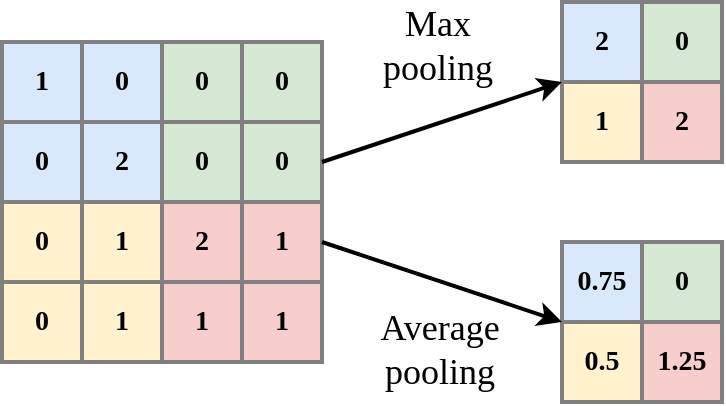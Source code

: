 <mxfile version="13.6.6" type="device"><diagram id="dQpW8egYbfsu3D8PJLDh" name="Page-1"><mxGraphModel dx="1422" dy="765" grid="1" gridSize="10" guides="1" tooltips="1" connect="1" arrows="1" fold="1" page="1" pageScale="1" pageWidth="827" pageHeight="1169" math="0" shadow="0"><root><mxCell id="0"/><mxCell id="1" parent="0"/><mxCell id="eOsY5kiC_wJJZvLTmouC-18" value="2" style="whiteSpace=wrap;html=1;aspect=fixed;horizontal=1;verticalAlign=middle;fontSize=14;fillColor=#dae8fc;fontStyle=1;strokeColor=#808080;strokeWidth=2;fontFamily=lmodern;" parent="1" vertex="1"><mxGeometry x="480" y="160" width="40" height="40" as="geometry"/></mxCell><mxCell id="eOsY5kiC_wJJZvLTmouC-20" value="0" style="whiteSpace=wrap;html=1;aspect=fixed;horizontal=1;verticalAlign=middle;fontSize=14;fillColor=#d5e8d4;fontStyle=1;strokeColor=#808080;strokeWidth=2;fontFamily=lmodern;" parent="1" vertex="1"><mxGeometry x="520" y="160" width="40" height="40" as="geometry"/></mxCell><mxCell id="eOsY5kiC_wJJZvLTmouC-21" value="1" style="whiteSpace=wrap;html=1;aspect=fixed;horizontal=1;verticalAlign=middle;fontSize=14;fillColor=#fff2cc;fontStyle=1;strokeColor=#808080;strokeWidth=2;fontFamily=lmodern;" parent="1" vertex="1"><mxGeometry x="480" y="200" width="40" height="40" as="geometry"/></mxCell><mxCell id="eOsY5kiC_wJJZvLTmouC-22" value="2" style="whiteSpace=wrap;html=1;aspect=fixed;horizontal=1;verticalAlign=middle;fontSize=14;fillColor=#f8cecc;fontStyle=1;strokeColor=#808080;strokeWidth=2;fontFamily=lmodern;" parent="1" vertex="1"><mxGeometry x="520" y="200" width="40" height="40" as="geometry"/></mxCell><mxCell id="eOsY5kiC_wJJZvLTmouC-23" value="1" style="whiteSpace=wrap;html=1;aspect=fixed;horizontal=1;verticalAlign=middle;fontSize=14;fillColor=#dae8fc;fontStyle=1;strokeColor=#808080;strokeWidth=2;fontFamily=lmodern;" parent="1" vertex="1"><mxGeometry x="200" y="180" width="40" height="40" as="geometry"/></mxCell><mxCell id="eOsY5kiC_wJJZvLTmouC-24" value="0" style="whiteSpace=wrap;html=1;aspect=fixed;horizontal=1;verticalAlign=middle;fontSize=14;fillColor=#dae8fc;fontStyle=1;strokeColor=#808080;strokeWidth=2;fontFamily=lmodern;" parent="1" vertex="1"><mxGeometry x="240" y="180" width="40" height="40" as="geometry"/></mxCell><mxCell id="eOsY5kiC_wJJZvLTmouC-25" value="0" style="whiteSpace=wrap;html=1;aspect=fixed;horizontal=1;verticalAlign=middle;fontSize=14;fillColor=#d5e8d4;fontStyle=1;strokeColor=#808080;strokeWidth=2;fontFamily=lmodern;" parent="1" vertex="1"><mxGeometry x="280" y="180" width="40" height="40" as="geometry"/></mxCell><mxCell id="eOsY5kiC_wJJZvLTmouC-26" value="0" style="whiteSpace=wrap;html=1;aspect=fixed;horizontal=1;verticalAlign=middle;fontSize=14;fillColor=#d5e8d4;fontStyle=1;strokeColor=#808080;strokeWidth=2;fontFamily=lmodern;" parent="1" vertex="1"><mxGeometry x="320" y="180" width="40" height="40" as="geometry"/></mxCell><mxCell id="eOsY5kiC_wJJZvLTmouC-27" value="0" style="whiteSpace=wrap;html=1;aspect=fixed;horizontal=1;verticalAlign=middle;fontSize=14;fillColor=#dae8fc;fontStyle=1;strokeColor=#808080;strokeWidth=2;fontFamily=lmodern;" parent="1" vertex="1"><mxGeometry x="200" y="220" width="40" height="40" as="geometry"/></mxCell><mxCell id="eOsY5kiC_wJJZvLTmouC-28" value="2" style="whiteSpace=wrap;html=1;aspect=fixed;horizontal=1;verticalAlign=middle;fontSize=14;fillColor=#dae8fc;fontStyle=1;strokeColor=#808080;strokeWidth=2;fontFamily=lmodern;" parent="1" vertex="1"><mxGeometry x="240" y="220" width="40" height="40" as="geometry"/></mxCell><mxCell id="eOsY5kiC_wJJZvLTmouC-29" value="0" style="whiteSpace=wrap;html=1;aspect=fixed;horizontal=1;verticalAlign=middle;fontSize=14;fillColor=#d5e8d4;fontStyle=1;strokeColor=#808080;strokeWidth=2;fontFamily=lmodern;" parent="1" vertex="1"><mxGeometry x="280" y="220" width="40" height="40" as="geometry"/></mxCell><mxCell id="eOsY5kiC_wJJZvLTmouC-30" value="0" style="whiteSpace=wrap;html=1;aspect=fixed;horizontal=1;verticalAlign=middle;fontSize=14;fillColor=#d5e8d4;fontStyle=1;strokeColor=#808080;strokeWidth=2;fontFamily=lmodern;" parent="1" vertex="1"><mxGeometry x="320" y="220" width="40" height="40" as="geometry"/></mxCell><mxCell id="eOsY5kiC_wJJZvLTmouC-31" value="0" style="whiteSpace=wrap;html=1;aspect=fixed;horizontal=1;verticalAlign=middle;fontSize=14;fillColor=#fff2cc;fontStyle=1;strokeColor=#808080;strokeWidth=2;fontFamily=lmodern;" parent="1" vertex="1"><mxGeometry x="200" y="260" width="40" height="40" as="geometry"/></mxCell><mxCell id="eOsY5kiC_wJJZvLTmouC-32" value="1" style="whiteSpace=wrap;html=1;aspect=fixed;horizontal=1;verticalAlign=middle;fontSize=14;fillColor=#fff2cc;fontStyle=1;strokeColor=#808080;strokeWidth=2;fontFamily=lmodern;" parent="1" vertex="1"><mxGeometry x="240" y="260" width="40" height="40" as="geometry"/></mxCell><mxCell id="eOsY5kiC_wJJZvLTmouC-33" value="2" style="whiteSpace=wrap;html=1;aspect=fixed;horizontal=1;verticalAlign=middle;fontSize=14;fillColor=#f8cecc;fontStyle=1;strokeColor=#808080;strokeWidth=2;fontFamily=lmodern;" parent="1" vertex="1"><mxGeometry x="280" y="260" width="40" height="40" as="geometry"/></mxCell><mxCell id="eOsY5kiC_wJJZvLTmouC-34" value="1" style="whiteSpace=wrap;html=1;aspect=fixed;horizontal=1;verticalAlign=middle;fontSize=14;fillColor=#f8cecc;fontStyle=1;strokeColor=#808080;strokeWidth=2;fontFamily=lmodern;" parent="1" vertex="1"><mxGeometry x="320" y="260" width="40" height="40" as="geometry"/></mxCell><mxCell id="eOsY5kiC_wJJZvLTmouC-35" value="0" style="whiteSpace=wrap;html=1;aspect=fixed;horizontal=1;verticalAlign=middle;fontSize=14;fillColor=#fff2cc;fontStyle=1;strokeColor=#808080;strokeWidth=2;fontFamily=lmodern;" parent="1" vertex="1"><mxGeometry x="200" y="300" width="40" height="40" as="geometry"/></mxCell><mxCell id="eOsY5kiC_wJJZvLTmouC-36" value="1" style="whiteSpace=wrap;html=1;aspect=fixed;horizontal=1;verticalAlign=middle;fontSize=14;fillColor=#fff2cc;fontStyle=1;strokeColor=#808080;strokeWidth=2;fontFamily=lmodern;" parent="1" vertex="1"><mxGeometry x="240" y="300" width="40" height="40" as="geometry"/></mxCell><mxCell id="eOsY5kiC_wJJZvLTmouC-37" value="1" style="whiteSpace=wrap;html=1;aspect=fixed;horizontal=1;verticalAlign=middle;fontSize=14;fillColor=#f8cecc;fontStyle=1;strokeColor=#808080;strokeWidth=2;fontFamily=lmodern;" parent="1" vertex="1"><mxGeometry x="280" y="300" width="40" height="40" as="geometry"/></mxCell><mxCell id="eOsY5kiC_wJJZvLTmouC-38" value="1" style="whiteSpace=wrap;html=1;aspect=fixed;horizontal=1;verticalAlign=middle;fontSize=14;fillColor=#f8cecc;fontStyle=1;strokeColor=#808080;strokeWidth=2;fontFamily=lmodern;" parent="1" vertex="1"><mxGeometry x="320" y="300" width="40" height="40" as="geometry"/></mxCell><mxCell id="eOsY5kiC_wJJZvLTmouC-39" value="0.75" style="whiteSpace=wrap;html=1;aspect=fixed;horizontal=1;verticalAlign=middle;fontSize=14;fillColor=#dae8fc;fontStyle=1;strokeColor=#808080;strokeWidth=2;fontFamily=lmodern;" parent="1" vertex="1"><mxGeometry x="480" y="280" width="40" height="40" as="geometry"/></mxCell><mxCell id="eOsY5kiC_wJJZvLTmouC-40" value="0" style="whiteSpace=wrap;html=1;aspect=fixed;horizontal=1;verticalAlign=middle;fontSize=14;fillColor=#d5e8d4;fontStyle=1;strokeColor=#808080;strokeWidth=2;fontFamily=lmodern;" parent="1" vertex="1"><mxGeometry x="520" y="280" width="40" height="40" as="geometry"/></mxCell><mxCell id="eOsY5kiC_wJJZvLTmouC-41" value="0.5" style="whiteSpace=wrap;html=1;aspect=fixed;horizontal=1;verticalAlign=middle;fontSize=14;fillColor=#fff2cc;fontStyle=1;strokeColor=#808080;strokeWidth=2;fontFamily=lmodern;" parent="1" vertex="1"><mxGeometry x="480" y="320" width="40" height="40" as="geometry"/></mxCell><mxCell id="eOsY5kiC_wJJZvLTmouC-42" value="1.25" style="whiteSpace=wrap;html=1;aspect=fixed;horizontal=1;verticalAlign=middle;fontSize=14;fillColor=#f8cecc;fontStyle=1;strokeColor=#808080;strokeWidth=2;fontFamily=lmodern;" parent="1" vertex="1"><mxGeometry x="520" y="320" width="40" height="40" as="geometry"/></mxCell><mxCell id="eOsY5kiC_wJJZvLTmouC-43" value="" style="endArrow=classic;html=1;strokeWidth=2;exitX=1;exitY=0.5;exitDx=0;exitDy=0;entryX=0;entryY=0;entryDx=0;entryDy=0;fontFamily=lmodern;" parent="1" source="eOsY5kiC_wJJZvLTmouC-30" target="eOsY5kiC_wJJZvLTmouC-21" edge="1"><mxGeometry width="50" height="50" relative="1" as="geometry"><mxPoint x="380" y="210" as="sourcePoint"/><mxPoint x="430" y="160" as="targetPoint"/></mxGeometry></mxCell><mxCell id="eOsY5kiC_wJJZvLTmouC-44" value="" style="endArrow=classic;html=1;strokeWidth=2;exitX=1;exitY=0.5;exitDx=0;exitDy=0;entryX=0;entryY=1;entryDx=0;entryDy=0;fontFamily=lmodern;" parent="1" source="eOsY5kiC_wJJZvLTmouC-34" target="eOsY5kiC_wJJZvLTmouC-39" edge="1"><mxGeometry width="50" height="50" relative="1" as="geometry"><mxPoint x="370" y="250" as="sourcePoint"/><mxPoint x="450" y="170" as="targetPoint"/></mxGeometry></mxCell><mxCell id="eOsY5kiC_wJJZvLTmouC-45" value="&lt;font style=&quot;font-size: 18px&quot;&gt;Max pooling&lt;/font&gt;" style="text;html=1;strokeColor=none;fillColor=none;align=center;verticalAlign=middle;whiteSpace=wrap;rounded=0;fontFamily=lmodern;" parent="1" vertex="1"><mxGeometry x="383" y="172" width="70" height="20" as="geometry"/></mxCell><mxCell id="eOsY5kiC_wJJZvLTmouC-46" value="&lt;font style=&quot;font-size: 18px&quot;&gt;Average pooling&lt;/font&gt;" style="text;html=1;strokeColor=none;fillColor=none;align=center;verticalAlign=middle;whiteSpace=wrap;rounded=0;fontFamily=lmodern;" parent="1" vertex="1"><mxGeometry x="384" y="324" width="70" height="20" as="geometry"/></mxCell></root></mxGraphModel></diagram></mxfile>